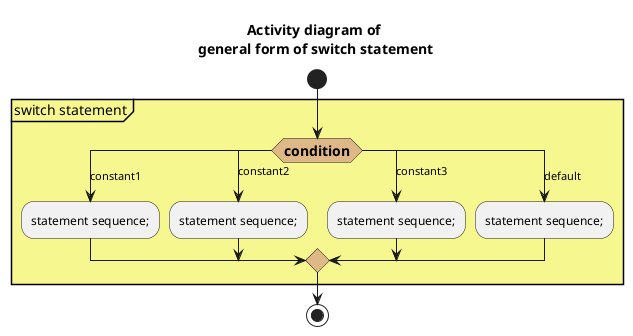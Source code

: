 @startuml
skinparam Activity {
    FontSize 12
    
    Diamond {
        LineColor yellow
        BackgroundColor burlywood
        FontSize 14
        FontStyle bold
    }
}

skinparam Partition {
    BorderColor<<invisible>> none
    FontColor<<invisible>> none
}

title Activity diagram of \ngeneral form of switch statement

start

partition #f7f790 switch statement {
    switch(condition) 
        case(constant1)
            :statement sequence;;
        case(constant2)
            :statement sequence;;
        case(constant3)
            :statement sequence;;
        case(default)
            :statement sequence;;
    endswitch
}

stop
@enduml